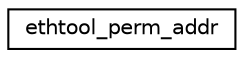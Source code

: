 digraph G
{
  edge [fontname="Helvetica",fontsize="10",labelfontname="Helvetica",labelfontsize="10"];
  node [fontname="Helvetica",fontsize="10",shape=record];
  rankdir="LR";
  Node1 [label="ethtool_perm_addr",height=0.2,width=0.4,color="black", fillcolor="white", style="filled",URL="$structethtool__perm__addr.html"];
}
